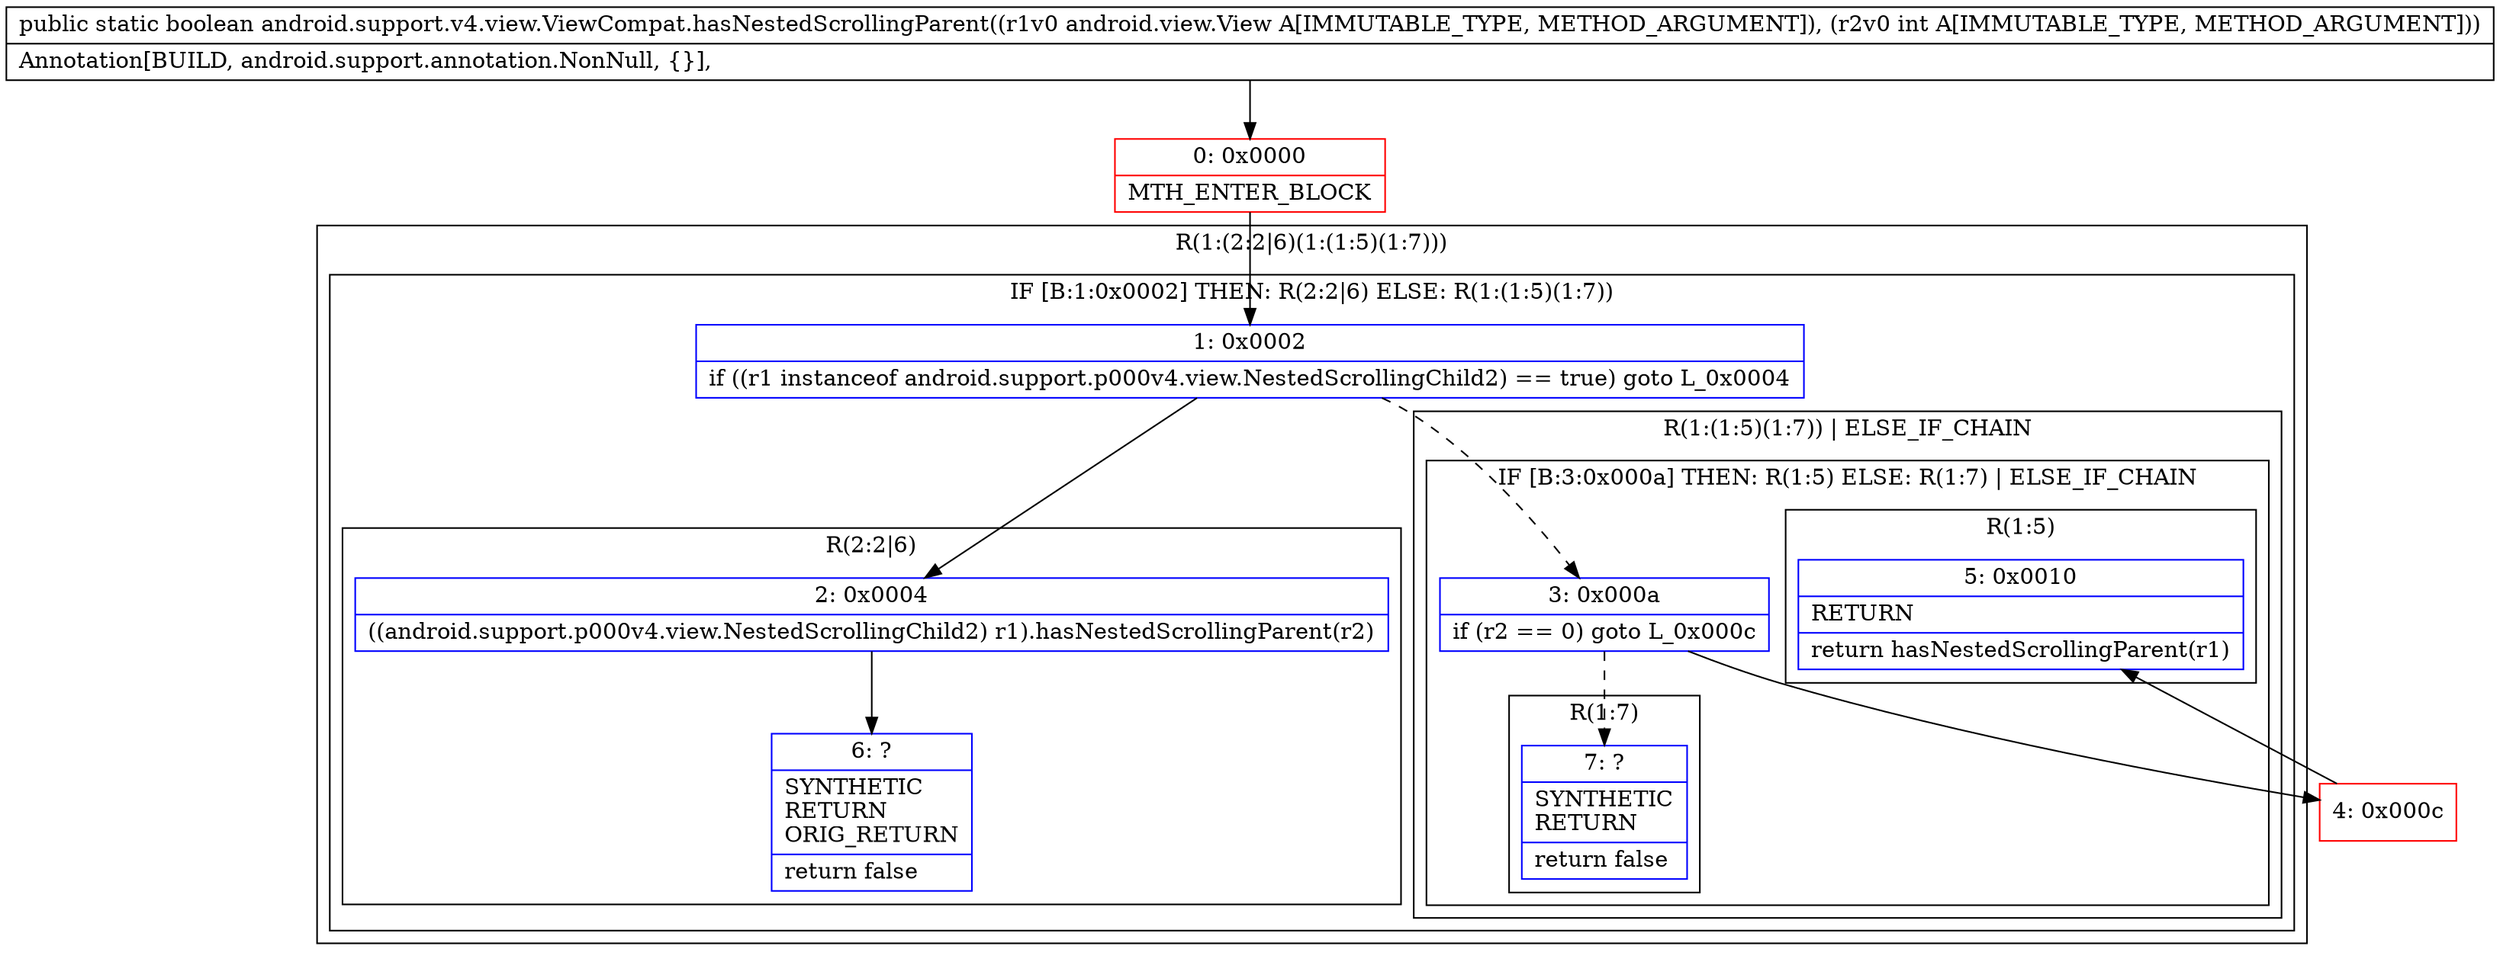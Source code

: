 digraph "CFG forandroid.support.v4.view.ViewCompat.hasNestedScrollingParent(Landroid\/view\/View;I)Z" {
subgraph cluster_Region_1845525144 {
label = "R(1:(2:2|6)(1:(1:5)(1:7)))";
node [shape=record,color=blue];
subgraph cluster_IfRegion_1927964215 {
label = "IF [B:1:0x0002] THEN: R(2:2|6) ELSE: R(1:(1:5)(1:7))";
node [shape=record,color=blue];
Node_1 [shape=record,label="{1\:\ 0x0002|if ((r1 instanceof android.support.p000v4.view.NestedScrollingChild2) == true) goto L_0x0004\l}"];
subgraph cluster_Region_1335379962 {
label = "R(2:2|6)";
node [shape=record,color=blue];
Node_2 [shape=record,label="{2\:\ 0x0004|((android.support.p000v4.view.NestedScrollingChild2) r1).hasNestedScrollingParent(r2)\l}"];
Node_6 [shape=record,label="{6\:\ ?|SYNTHETIC\lRETURN\lORIG_RETURN\l|return false\l}"];
}
subgraph cluster_Region_2082644827 {
label = "R(1:(1:5)(1:7)) | ELSE_IF_CHAIN\l";
node [shape=record,color=blue];
subgraph cluster_IfRegion_295424765 {
label = "IF [B:3:0x000a] THEN: R(1:5) ELSE: R(1:7) | ELSE_IF_CHAIN\l";
node [shape=record,color=blue];
Node_3 [shape=record,label="{3\:\ 0x000a|if (r2 == 0) goto L_0x000c\l}"];
subgraph cluster_Region_820102439 {
label = "R(1:5)";
node [shape=record,color=blue];
Node_5 [shape=record,label="{5\:\ 0x0010|RETURN\l|return hasNestedScrollingParent(r1)\l}"];
}
subgraph cluster_Region_1036776278 {
label = "R(1:7)";
node [shape=record,color=blue];
Node_7 [shape=record,label="{7\:\ ?|SYNTHETIC\lRETURN\l|return false\l}"];
}
}
}
}
}
Node_0 [shape=record,color=red,label="{0\:\ 0x0000|MTH_ENTER_BLOCK\l}"];
Node_4 [shape=record,color=red,label="{4\:\ 0x000c}"];
MethodNode[shape=record,label="{public static boolean android.support.v4.view.ViewCompat.hasNestedScrollingParent((r1v0 android.view.View A[IMMUTABLE_TYPE, METHOD_ARGUMENT]), (r2v0 int A[IMMUTABLE_TYPE, METHOD_ARGUMENT]))  | Annotation[BUILD, android.support.annotation.NonNull, \{\}], \l}"];
MethodNode -> Node_0;
Node_1 -> Node_2;
Node_1 -> Node_3[style=dashed];
Node_2 -> Node_6;
Node_3 -> Node_4;
Node_3 -> Node_7[style=dashed];
Node_0 -> Node_1;
Node_4 -> Node_5;
}


